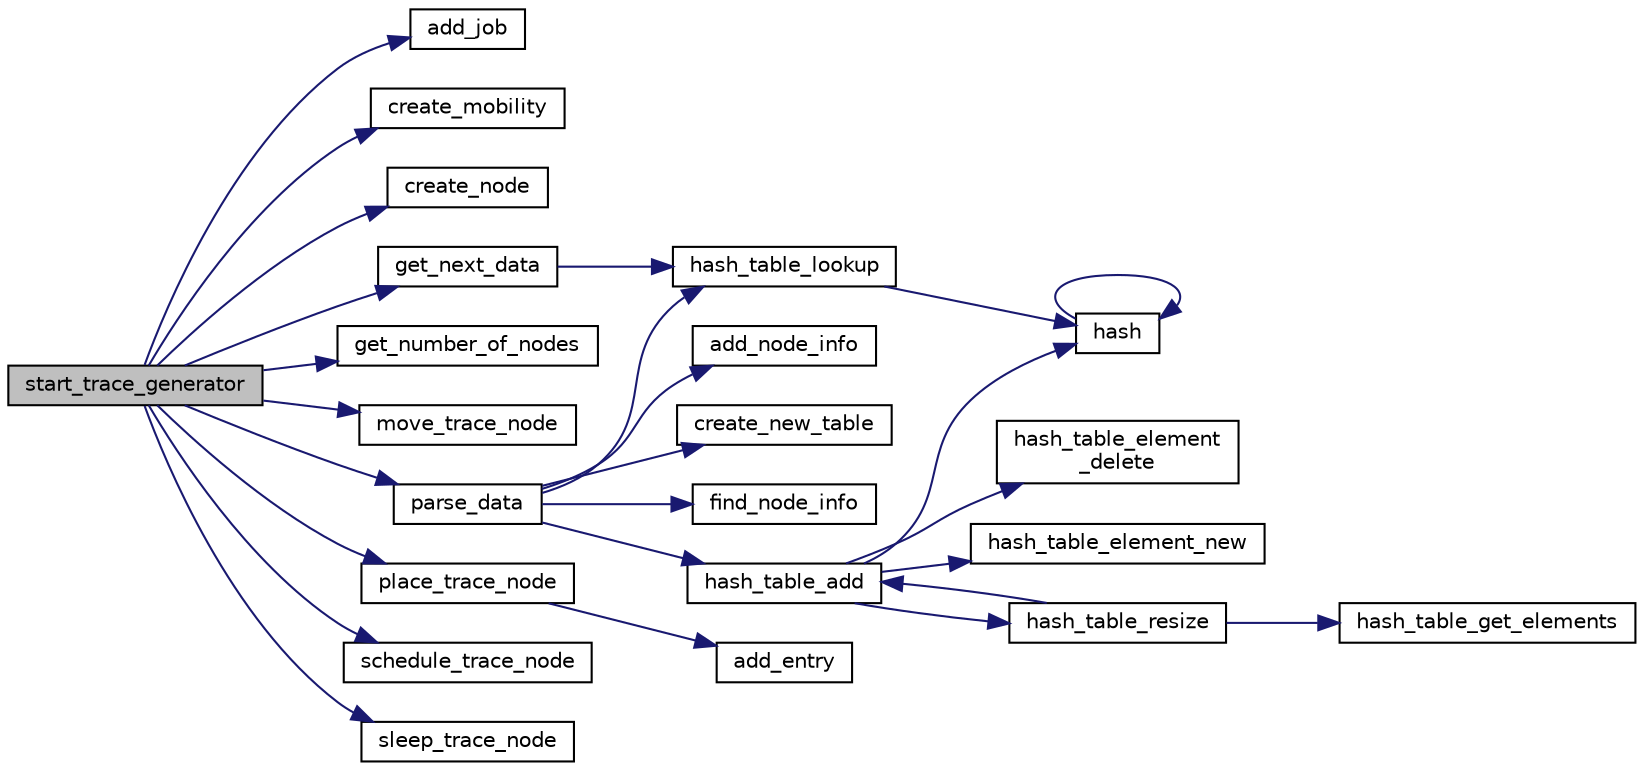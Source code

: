 digraph "start_trace_generator"
{
 // LATEX_PDF_SIZE
  edge [fontname="Helvetica",fontsize="10",labelfontname="Helvetica",labelfontsize="10"];
  node [fontname="Helvetica",fontsize="10",shape=record];
  rankdir="LR";
  Node1 [label="start_trace_generator",height=0.2,width=0.4,color="black", fillcolor="grey75", style="filled", fontcolor="black",tooltip=" "];
  Node1 -> Node2 [color="midnightblue",fontsize="10",style="solid",fontname="Helvetica"];
  Node2 [label="add_job",height=0.2,width=0.4,color="black", fillcolor="white", style="filled",URL="$UTIL_2OMG_2defs_8h.html#a59ee0d16a2145cb6b719ddbed63095f0",tooltip=" "];
  Node1 -> Node3 [color="midnightblue",fontsize="10",style="solid",fontname="Helvetica"];
  Node3 [label="create_mobility",height=0.2,width=0.4,color="black", fillcolor="white", style="filled",URL="$UTIL_2OMG_2common_8c.html#a15feaa25051d91da7d64a034618b6d0f",tooltip="Creates a new #MobilityPtr by allocating the needed memory space for it."];
  Node1 -> Node4 [color="midnightblue",fontsize="10",style="solid",fontname="Helvetica"];
  Node4 [label="create_node",height=0.2,width=0.4,color="black", fillcolor="white", style="filled",URL="$UTIL_2OMG_2common_8c.html#a44bb685ee63b3c3eb5b5ebbe9efac152",tooltip="Creates a new #NodePtr by allocating the needed memory space for it."];
  Node1 -> Node5 [color="midnightblue",fontsize="10",style="solid",fontname="Helvetica"];
  Node5 [label="get_next_data",height=0.2,width=0.4,color="black", fillcolor="white", style="filled",URL="$mobility__parser_8c.html#ae368ca134c5cf3664346cb39d0ef0570",tooltip=" "];
  Node5 -> Node6 [color="midnightblue",fontsize="10",style="solid",fontname="Helvetica"];
  Node6 [label="hash_table_lookup",height=0.2,width=0.4,color="black", fillcolor="white", style="filled",URL="$omg__hashtable_8c.html#a6b62cbbdd88afe256a7d4be40ac8ce60",tooltip=" "];
  Node6 -> Node7 [color="midnightblue",fontsize="10",style="solid",fontname="Helvetica"];
  Node7 [label="hash",height=0.2,width=0.4,color="black", fillcolor="white", style="filled",URL="$trace__hashtable_8c.html#a89cded44d5106ffaeb0d2dab42c2d43f",tooltip=" "];
  Node7 -> Node7 [color="midnightblue",fontsize="10",style="solid",fontname="Helvetica"];
  Node1 -> Node8 [color="midnightblue",fontsize="10",style="solid",fontname="Helvetica"];
  Node8 [label="get_number_of_nodes",height=0.2,width=0.4,color="black", fillcolor="white", style="filled",URL="$mobility__parser_8c.html#a6ece28dda2b7f23a02cb8d7215c3c1b0",tooltip=" "];
  Node1 -> Node9 [color="midnightblue",fontsize="10",style="solid",fontname="Helvetica"];
  Node9 [label="move_trace_node",height=0.2,width=0.4,color="black", fillcolor="white", style="filled",URL="$trace_8c.html#a275e8030e6818ecbd79fcbb505a9224e",tooltip=" "];
  Node1 -> Node10 [color="midnightblue",fontsize="10",style="solid",fontname="Helvetica"];
  Node10 [label="parse_data",height=0.2,width=0.4,color="black", fillcolor="white", style="filled",URL="$mobility__parser_8c.html#abdd0b836b595ffef20390dd9cad5483e",tooltip=" "];
  Node10 -> Node11 [color="midnightblue",fontsize="10",style="solid",fontname="Helvetica"];
  Node11 [label="add_node_info",height=0.2,width=0.4,color="black", fillcolor="white", style="filled",URL="$mobility__parser_8c.html#a96ab974315aea08587572dff4d61b95a",tooltip=" "];
  Node10 -> Node12 [color="midnightblue",fontsize="10",style="solid",fontname="Helvetica"];
  Node12 [label="create_new_table",height=0.2,width=0.4,color="black", fillcolor="white", style="filled",URL="$trace__hashtable_8c.html#a0a9e4625596659d59c1aad771bdccadb",tooltip=" "];
  Node10 -> Node13 [color="midnightblue",fontsize="10",style="solid",fontname="Helvetica"];
  Node13 [label="find_node_info",height=0.2,width=0.4,color="black", fillcolor="white", style="filled",URL="$mobility__parser_8c.html#a1ff5d083d165cb25ed4cca568f8e4514",tooltip=" "];
  Node10 -> Node14 [color="midnightblue",fontsize="10",style="solid",fontname="Helvetica"];
  Node14 [label="hash_table_add",height=0.2,width=0.4,color="black", fillcolor="white", style="filled",URL="$omg__hashtable_8c.html#a6cf0013103f8b8872c10594a4729d91c",tooltip=" "];
  Node14 -> Node7 [color="midnightblue",fontsize="10",style="solid",fontname="Helvetica"];
  Node14 -> Node15 [color="midnightblue",fontsize="10",style="solid",fontname="Helvetica"];
  Node15 [label="hash_table_element\l_delete",height=0.2,width=0.4,color="black", fillcolor="white", style="filled",URL="$omg__hashtable_8c.html#a026b4a34fe76f92e0931b2c9c742f0f8",tooltip=" "];
  Node14 -> Node16 [color="midnightblue",fontsize="10",style="solid",fontname="Helvetica"];
  Node16 [label="hash_table_element_new",height=0.2,width=0.4,color="black", fillcolor="white", style="filled",URL="$omg__hashtable_8c.html#a31fde183d6bcacab57cc62d8b94b04c6",tooltip=" "];
  Node14 -> Node17 [color="midnightblue",fontsize="10",style="solid",fontname="Helvetica"];
  Node17 [label="hash_table_resize",height=0.2,width=0.4,color="black", fillcolor="white", style="filled",URL="$omg__hashtable_8c.html#a44f6d0a9518b1238e85f0b001e70fbf5",tooltip=" "];
  Node17 -> Node14 [color="midnightblue",fontsize="10",style="solid",fontname="Helvetica"];
  Node17 -> Node18 [color="midnightblue",fontsize="10",style="solid",fontname="Helvetica"];
  Node18 [label="hash_table_get_elements",height=0.2,width=0.4,color="black", fillcolor="white", style="filled",URL="$omg__hashtable_8c.html#abc7fa8e4333562706c64ae4837900120",tooltip=" "];
  Node10 -> Node6 [color="midnightblue",fontsize="10",style="solid",fontname="Helvetica"];
  Node1 -> Node19 [color="midnightblue",fontsize="10",style="solid",fontname="Helvetica"];
  Node19 [label="place_trace_node",height=0.2,width=0.4,color="black", fillcolor="white", style="filled",URL="$trace_8c.html#a50f5ee64062b9c6658fd58699fe17b2a",tooltip=" "];
  Node19 -> Node20 [color="midnightblue",fontsize="10",style="solid",fontname="Helvetica"];
  Node20 [label="add_entry",height=0.2,width=0.4,color="black", fillcolor="white", style="filled",URL="$UTIL_2OMG_2common_8c.html#a8fe1dc28f09589f8da4d690151527ffb",tooltip=" "];
  Node1 -> Node21 [color="midnightblue",fontsize="10",style="solid",fontname="Helvetica"];
  Node21 [label="schedule_trace_node",height=0.2,width=0.4,color="black", fillcolor="white", style="filled",URL="$trace_8c.html#ad0ba4d42a3a8a3f7b98e946e26c8de82",tooltip=" "];
  Node1 -> Node22 [color="midnightblue",fontsize="10",style="solid",fontname="Helvetica"];
  Node22 [label="sleep_trace_node",height=0.2,width=0.4,color="black", fillcolor="white", style="filled",URL="$trace_8c.html#aa0f6bd17e5679ddc7dc41b2b69fbfc69",tooltip=" "];
}
